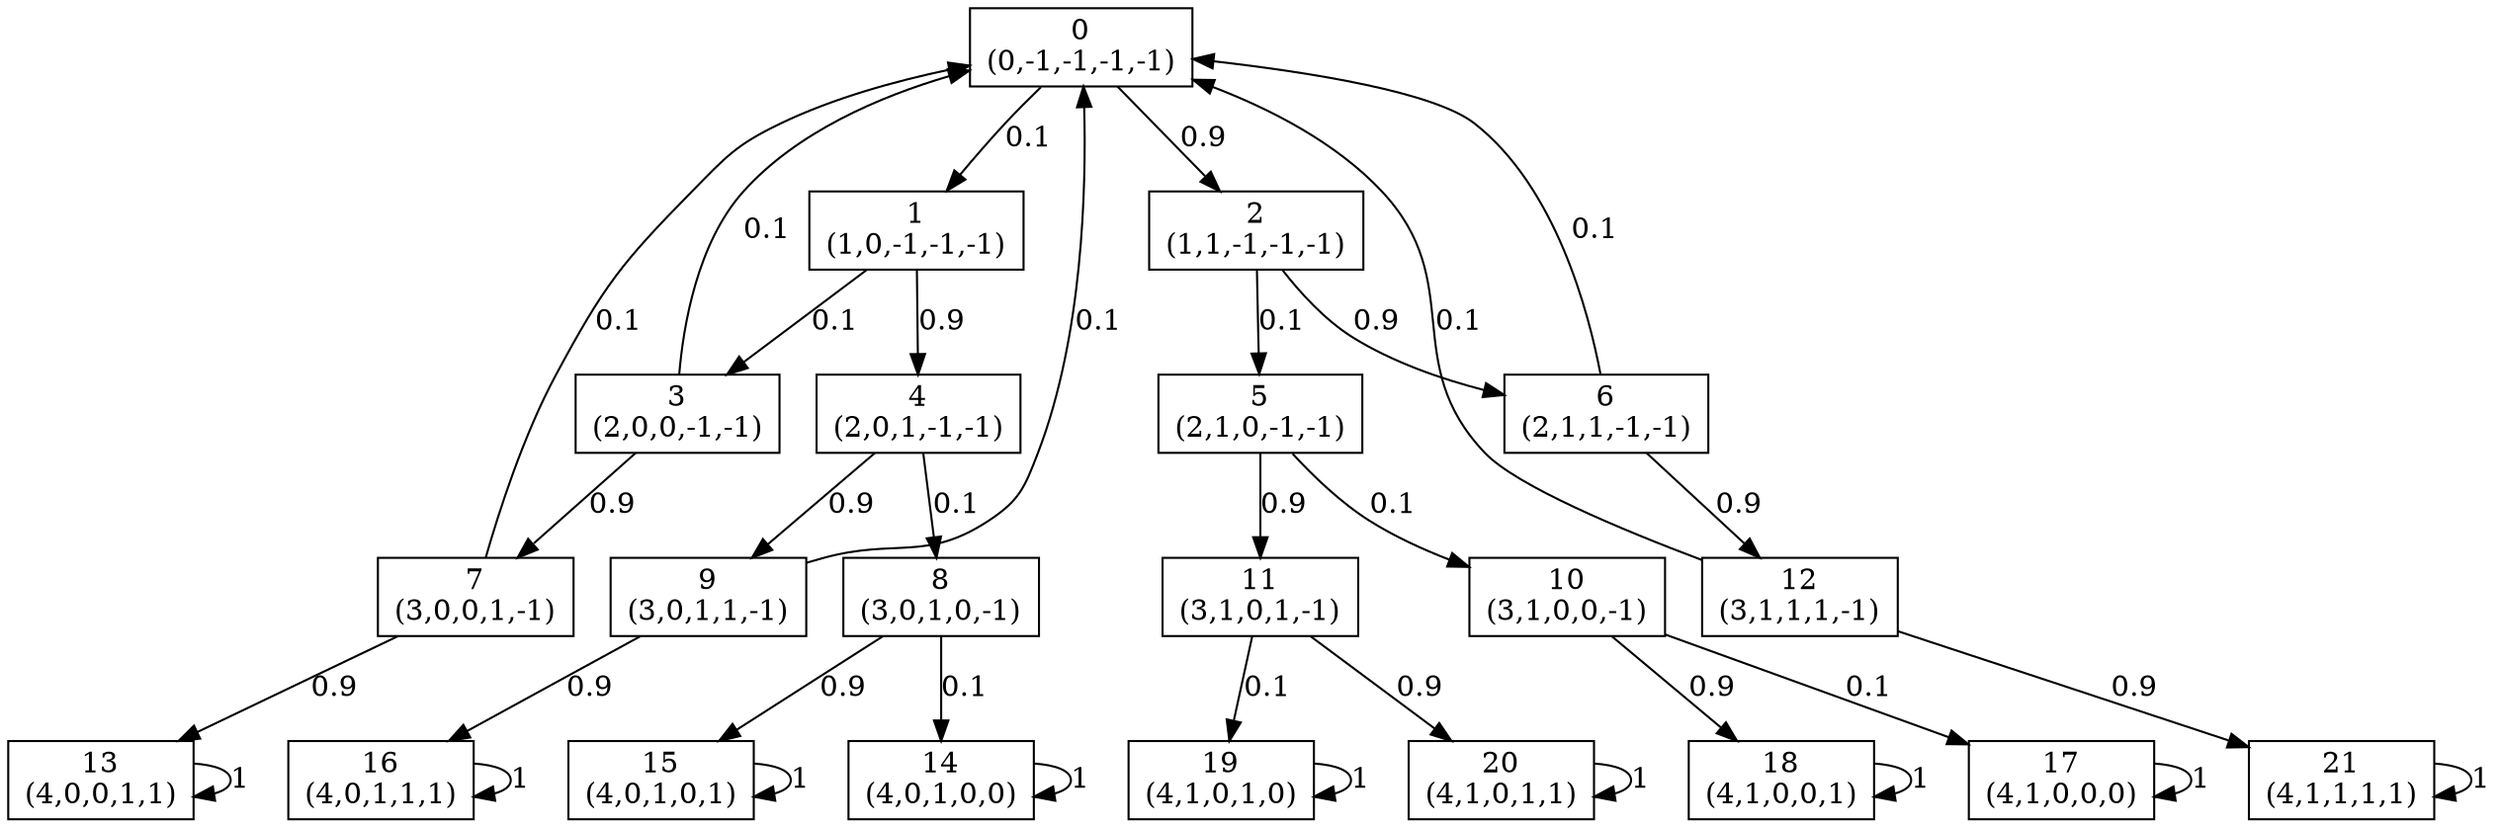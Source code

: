 digraph P {
node [shape=box];
0 -> 1 [ label="0.1" ];
0 -> 2 [ label="0.9" ];
1 -> 3 [ label="0.1" ];
1 -> 4 [ label="0.9" ];
2 -> 5 [ label="0.1" ];
2 -> 6 [ label="0.9" ];
3 -> 0 [ label="0.1" ];
3 -> 7 [ label="0.9" ];
4 -> 8 [ label="0.1" ];
4 -> 9 [ label="0.9" ];
5 -> 10 [ label="0.1" ];
5 -> 11 [ label="0.9" ];
6 -> 0 [ label="0.1" ];
6 -> 12 [ label="0.9" ];
7 -> 0 [ label="0.1" ];
7 -> 13 [ label="0.9" ];
8 -> 14 [ label="0.1" ];
8 -> 15 [ label="0.9" ];
9 -> 0 [ label="0.1" ];
9 -> 16 [ label="0.9" ];
10 -> 17 [ label="0.1" ];
10 -> 18 [ label="0.9" ];
11 -> 19 [ label="0.1" ];
11 -> 20 [ label="0.9" ];
12 -> 0 [ label="0.1" ];
12 -> 21 [ label="0.9" ];
13 -> 13 [ label="1" ];
14 -> 14 [ label="1" ];
15 -> 15 [ label="1" ];
16 -> 16 [ label="1" ];
17 -> 17 [ label="1" ];
18 -> 18 [ label="1" ];
19 -> 19 [ label="1" ];
20 -> 20 [ label="1" ];
21 -> 21 [ label="1" ];
0 [label="0\n(0,-1,-1,-1,-1)"];
1 [label="1\n(1,0,-1,-1,-1)"];
2 [label="2\n(1,1,-1,-1,-1)"];
3 [label="3\n(2,0,0,-1,-1)"];
4 [label="4\n(2,0,1,-1,-1)"];
5 [label="5\n(2,1,0,-1,-1)"];
6 [label="6\n(2,1,1,-1,-1)"];
7 [label="7\n(3,0,0,1,-1)"];
8 [label="8\n(3,0,1,0,-1)"];
9 [label="9\n(3,0,1,1,-1)"];
10 [label="10\n(3,1,0,0,-1)"];
11 [label="11\n(3,1,0,1,-1)"];
12 [label="12\n(3,1,1,1,-1)"];
13 [label="13\n(4,0,0,1,1)"];
14 [label="14\n(4,0,1,0,0)"];
15 [label="15\n(4,0,1,0,1)"];
16 [label="16\n(4,0,1,1,1)"];
17 [label="17\n(4,1,0,0,0)"];
18 [label="18\n(4,1,0,0,1)"];
19 [label="19\n(4,1,0,1,0)"];
20 [label="20\n(4,1,0,1,1)"];
21 [label="21\n(4,1,1,1,1)"];
}
